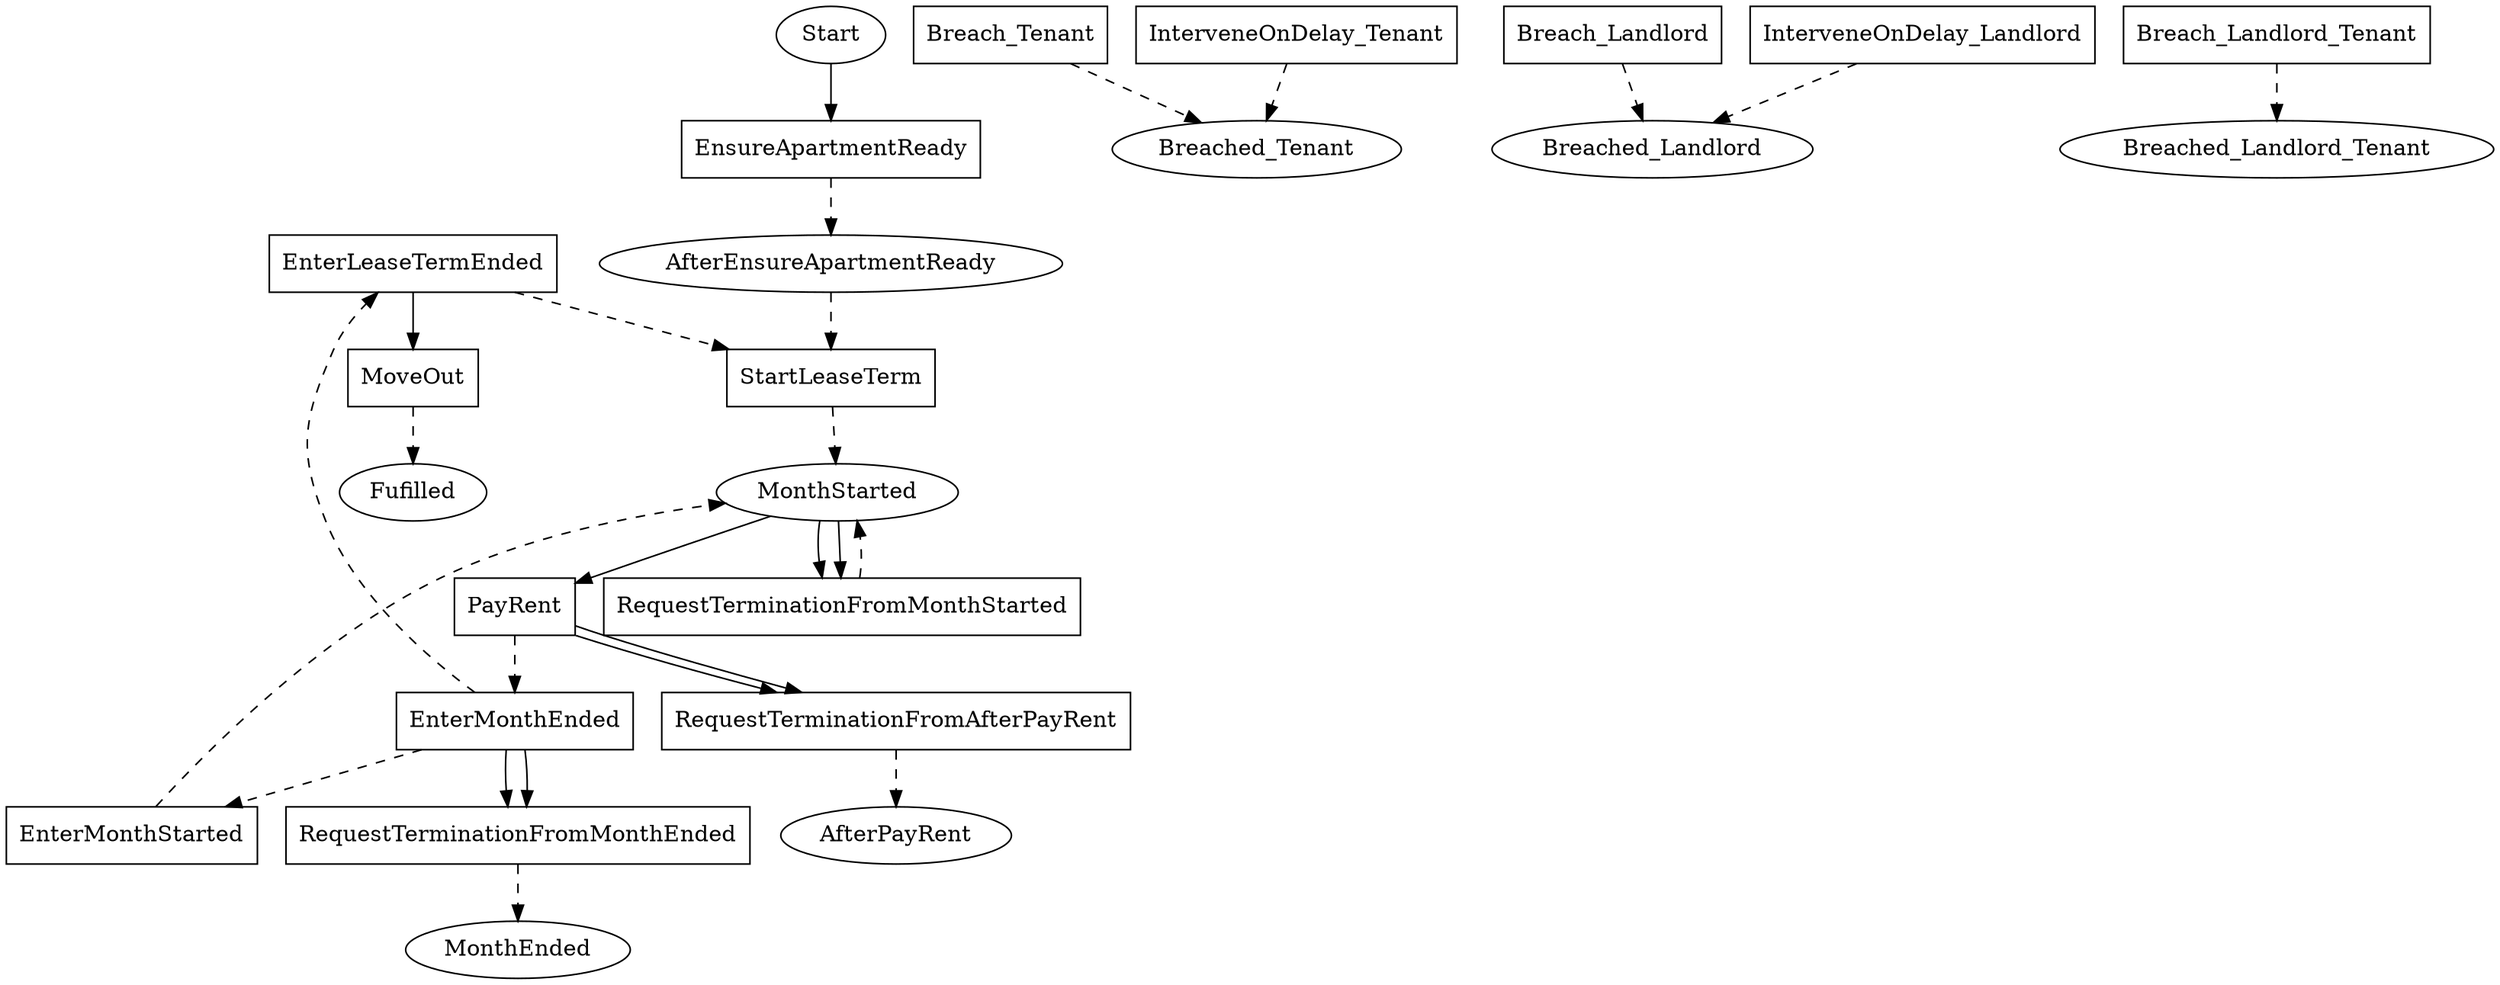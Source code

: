 // THIS IS A GENERATED FILE. DO NOT EDIT.

digraph Lease_Hvitved {    
    Fulfilled[label=Fufilled];
    Start[label=Start];
	AfterEnsureApartmentReady[label=AfterEnsureApartmentReady];
	MonthStarted[label=MonthStarted];
	Breached_Tenant[label=Breached_Tenant];
	Breached_Landlord[label=Breached_Landlord];
	Breached_Landlord_Tenant[label=Breached_Landlord_Tenant]
    
     
    RequestTerminationFromMonthStarted[label=RequestTerminationFromMonthStarted,shape=box];
	RequestTerminationFromAfterPayRent[label=RequestTerminationFromAfterPayRent,shape=box];
	RequestTerminationFromMonthEnded[label=RequestTerminationFromMonthEnded,shape=box];
	EnsureApartmentReady[label=EnsureApartmentReady,shape=box];
	StartLeaseTerm[label=StartLeaseTerm,shape=box];
	EnterMonthStarted[label=EnterMonthStarted,shape=box];
	PayRent[label=PayRent,shape=box];
	EnterMonthEnded[label=EnterMonthEnded,shape=box];
	EnterLeaseTermEnded[label=EnterLeaseTermEnded,shape=box];
	MoveOut[label=MoveOut,shape=box];
	Breach_Tenant[label=Breach_Tenant,shape=box];
	Breach_Landlord[label=Breach_Landlord,shape=box];
	Breach_Landlord_Tenant[label=Breach_Landlord_Tenant,shape=box];
	InterveneOnDelay_Landlord[label=InterveneOnDelay_Landlord,shape=box];
	InterveneOnDelay_Tenant[label=InterveneOnDelay_Tenant,shape=box]    
    
    
    
    Start -> EnsureApartmentReady;
	AfterEnsureApartmentReady -> StartLeaseTerm [style=dashed];
	MonthStarted -> PayRent;
	MonthStarted -> RequestTerminationFromMonthStarted;
	MonthStarted -> RequestTerminationFromMonthStarted;
	PayRent -> EnterMonthEnded [style=dashed];
	PayRent -> RequestTerminationFromAfterPayRent;
	PayRent -> RequestTerminationFromAfterPayRent;
	EnterMonthEnded -> EnterLeaseTermEnded [style=dashed];
	EnterMonthEnded -> EnterMonthStarted [style=dashed];
	EnterMonthEnded -> RequestTerminationFromMonthEnded;
	EnterMonthEnded -> RequestTerminationFromMonthEnded;
	EnterLeaseTermEnded -> MoveOut;
	EnterLeaseTermEnded -> StartLeaseTerm [style=dashed]
    
    RequestTerminationFromMonthStarted -> MonthStarted [style=dashed];
	RequestTerminationFromAfterPayRent -> AfterPayRent [style=dashed];
	RequestTerminationFromMonthEnded -> MonthEnded [style=dashed];
	EnsureApartmentReady -> AfterEnsureApartmentReady [style=dashed];
	StartLeaseTerm -> MonthStarted [style=dashed];
	EnterMonthStarted -> MonthStarted [style=dashed];
	MoveOut -> Fulfilled [style=dashed];
	Breach_Tenant -> Breached_Tenant [style=dashed];
	Breach_Landlord -> Breached_Landlord [style=dashed];
	Breach_Landlord_Tenant -> Breached_Landlord_Tenant [style=dashed];
	InterveneOnDelay_Landlord -> Breached_Landlord [style=dashed];
	InterveneOnDelay_Tenant -> Breached_Tenant [style=dashed];
	     
    
       
}